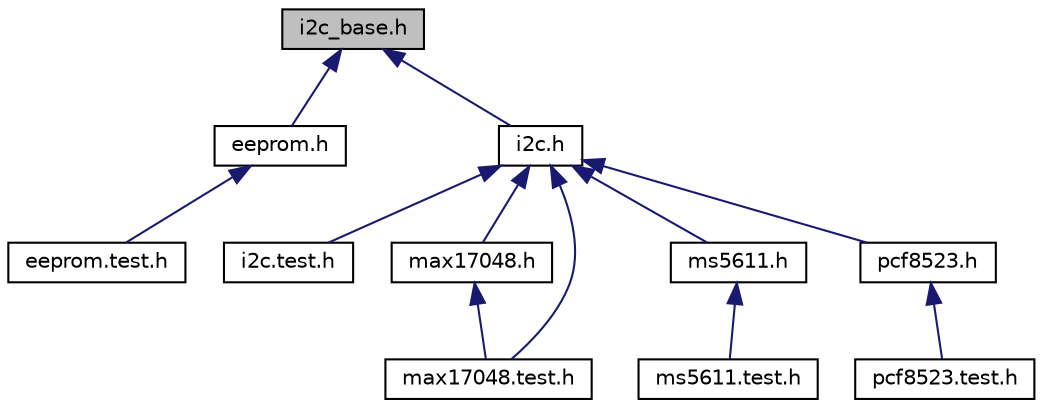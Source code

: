 digraph "i2c_base.h"
{
  edge [fontname="Helvetica",fontsize="10",labelfontname="Helvetica",labelfontsize="10"];
  node [fontname="Helvetica",fontsize="10",shape=record];
  Node1 [label="i2c_base.h",height=0.2,width=0.4,color="black", fillcolor="grey75", style="filled" fontcolor="black"];
  Node1 -> Node2 [dir="back",color="midnightblue",fontsize="10",style="solid",fontname="Helvetica"];
  Node2 [label="eeprom.h",height=0.2,width=0.4,color="black", fillcolor="white", style="filled",URL="$eeprom_8h.html"];
  Node2 -> Node3 [dir="back",color="midnightblue",fontsize="10",style="solid",fontname="Helvetica"];
  Node3 [label="eeprom.test.h",height=0.2,width=0.4,color="black", fillcolor="white", style="filled",URL="$eeprom_8test_8h.html"];
  Node1 -> Node4 [dir="back",color="midnightblue",fontsize="10",style="solid",fontname="Helvetica"];
  Node4 [label="i2c.h",height=0.2,width=0.4,color="black", fillcolor="white", style="filled",URL="$i2c_8h.html"];
  Node4 -> Node5 [dir="back",color="midnightblue",fontsize="10",style="solid",fontname="Helvetica"];
  Node5 [label="i2c.test.h",height=0.2,width=0.4,color="black", fillcolor="white", style="filled",URL="$i2c_8test_8h.html"];
  Node4 -> Node6 [dir="back",color="midnightblue",fontsize="10",style="solid",fontname="Helvetica"];
  Node6 [label="max17048.h",height=0.2,width=0.4,color="black", fillcolor="white", style="filled",URL="$max17048_8h.html"];
  Node6 -> Node7 [dir="back",color="midnightblue",fontsize="10",style="solid",fontname="Helvetica"];
  Node7 [label="max17048.test.h",height=0.2,width=0.4,color="black", fillcolor="white", style="filled",URL="$max17048_8test_8h.html"];
  Node4 -> Node7 [dir="back",color="midnightblue",fontsize="10",style="solid",fontname="Helvetica"];
  Node4 -> Node8 [dir="back",color="midnightblue",fontsize="10",style="solid",fontname="Helvetica"];
  Node8 [label="ms5611.h",height=0.2,width=0.4,color="black", fillcolor="white", style="filled",URL="$ms5611_8h.html"];
  Node8 -> Node9 [dir="back",color="midnightblue",fontsize="10",style="solid",fontname="Helvetica"];
  Node9 [label="ms5611.test.h",height=0.2,width=0.4,color="black", fillcolor="white", style="filled",URL="$ms5611_8test_8h.html"];
  Node4 -> Node10 [dir="back",color="midnightblue",fontsize="10",style="solid",fontname="Helvetica"];
  Node10 [label="pcf8523.h",height=0.2,width=0.4,color="black", fillcolor="white", style="filled",URL="$pcf8523_8h.html"];
  Node10 -> Node11 [dir="back",color="midnightblue",fontsize="10",style="solid",fontname="Helvetica"];
  Node11 [label="pcf8523.test.h",height=0.2,width=0.4,color="black", fillcolor="white", style="filled",URL="$pcf8523_8test_8h.html"];
}
